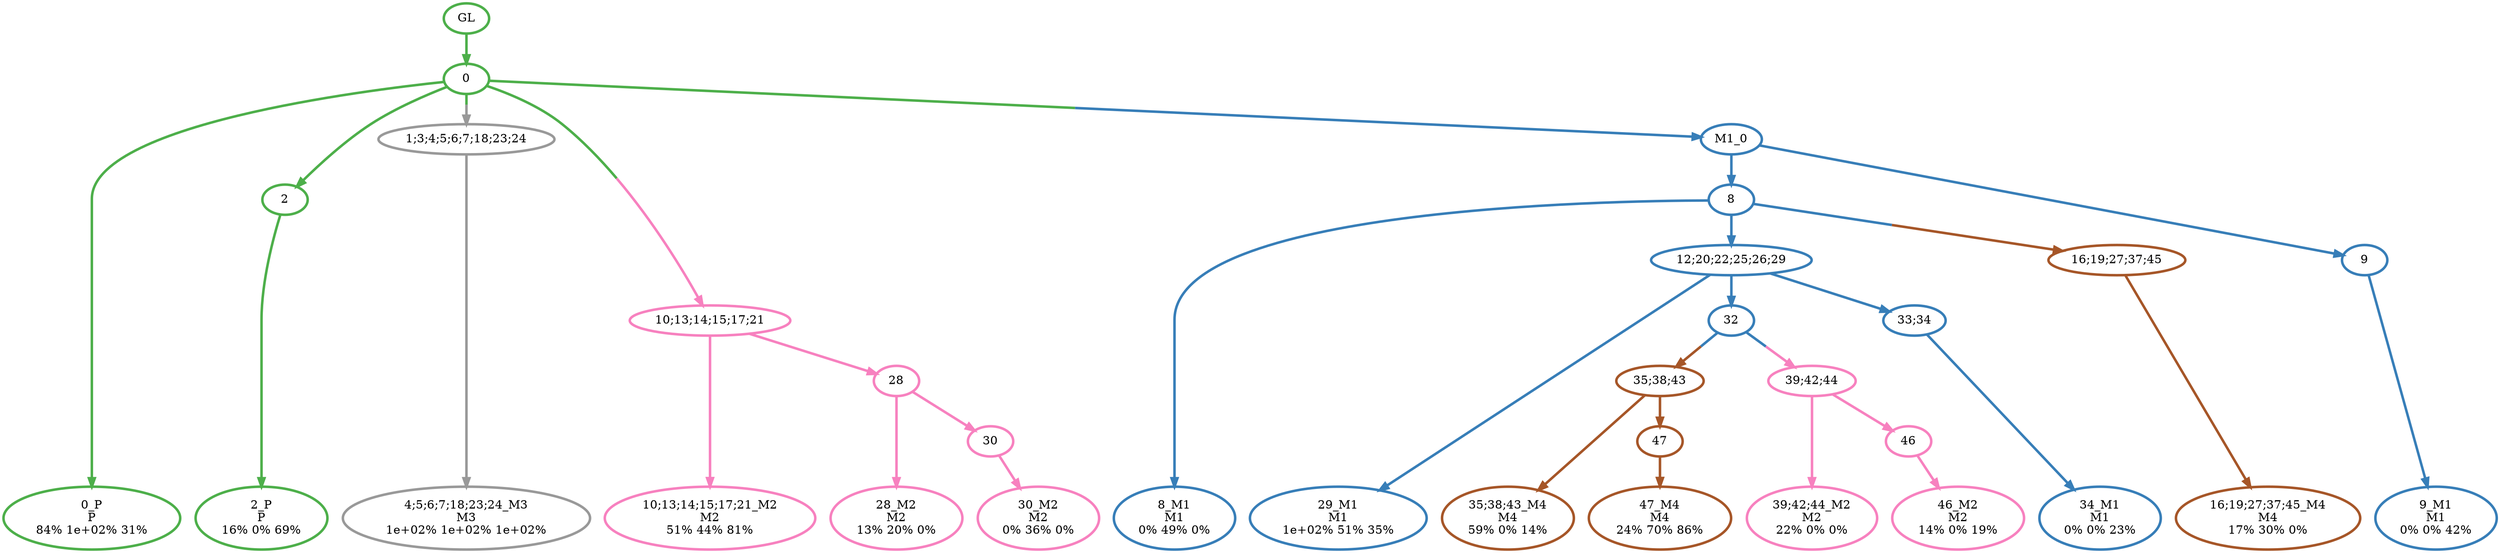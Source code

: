 digraph T {
	{
		rank=same
		30 [penwidth=3,colorscheme=set19,color=3,label="0_P\nP\n84% 1e+02% 31%"]
		28 [penwidth=3,colorscheme=set19,color=3,label="2_P\nP\n16% 0% 69%"]
		26 [penwidth=3,colorscheme=set19,color=2,label="8_M1\nM1\n0% 49% 0%"]
		24 [penwidth=3,colorscheme=set19,color=2,label="29_M1\nM1\n1e+02% 51% 35%"]
		21 [penwidth=3,colorscheme=set19,color=2,label="34_M1\nM1\n0% 0% 23%"]
		19 [penwidth=3,colorscheme=set19,color=2,label="9_M1\nM1\n0% 0% 42%"]
		18 [penwidth=3,colorscheme=set19,color=8,label="39;42;44_M2\nM2\n22% 0% 0%"]
		16 [penwidth=3,colorscheme=set19,color=8,label="46_M2\nM2\n14% 0% 19%"]
		15 [penwidth=3,colorscheme=set19,color=8,label="10;13;14;15;17;21_M2\nM2\n51% 44% 81%"]
		13 [penwidth=3,colorscheme=set19,color=8,label="28_M2\nM2\n13% 20% 0%"]
		11 [penwidth=3,colorscheme=set19,color=8,label="30_M2\nM2\n0% 36% 0%"]
		10 [penwidth=3,colorscheme=set19,color=9,label="4;5;6;7;18;23;24_M3\nM3\n1e+02% 1e+02% 1e+02%"]
		9 [penwidth=3,colorscheme=set19,color=7,label="35;38;43_M4\nM4\n59% 0% 14%"]
		7 [penwidth=3,colorscheme=set19,color=7,label="47_M4\nM4\n24% 70% 86%"]
		6 [penwidth=3,colorscheme=set19,color=7,label="16;19;27;37;45_M4\nM4\n17% 30% 0%"]
	}
	32 [penwidth=3,colorscheme=set19,color=3,label="GL"]
	31 [penwidth=3,colorscheme=set19,color=3,label="0"]
	29 [penwidth=3,colorscheme=set19,color=3,label="2"]
	27 [penwidth=3,colorscheme=set19,color=2,label="8"]
	25 [penwidth=3,colorscheme=set19,color=2,label="12;20;22;25;26;29"]
	23 [penwidth=3,colorscheme=set19,color=2,label="32"]
	22 [penwidth=3,colorscheme=set19,color=2,label="33;34"]
	20 [penwidth=3,colorscheme=set19,color=2,label="9"]
	17 [penwidth=3,colorscheme=set19,color=8,label="46"]
	14 [penwidth=3,colorscheme=set19,color=8,label="28"]
	12 [penwidth=3,colorscheme=set19,color=8,label="30"]
	8 [penwidth=3,colorscheme=set19,color=7,label="47"]
	5 [penwidth=3,colorscheme=set19,color=7,label="35;38;43"]
	4 [penwidth=3,colorscheme=set19,color=7,label="16;19;27;37;45"]
	3 [penwidth=3,colorscheme=set19,color=8,label="39;42;44"]
	2 [penwidth=3,colorscheme=set19,color=9,label="1;3;4;5;6;7;18;23;24"]
	1 [penwidth=3,colorscheme=set19,color=8,label="10;13;14;15;17;21"]
	0 [penwidth=3,colorscheme=set19,color=2,label="M1_0"]
	32 -> 31 [penwidth=3,colorscheme=set19,color=3]
	31 -> 30 [penwidth=3,colorscheme=set19,color=3]
	31 -> 29 [penwidth=3,colorscheme=set19,color=3]
	31 -> 0 [penwidth=3,colorscheme=set19,color="3;0.5:2"]
	31 -> 2 [penwidth=3,colorscheme=set19,color="3;0.5:9"]
	31 -> 1 [penwidth=3,colorscheme=set19,color="3;0.5:8"]
	29 -> 28 [penwidth=3,colorscheme=set19,color=3]
	27 -> 26 [penwidth=3,colorscheme=set19,color=2]
	27 -> 25 [penwidth=3,colorscheme=set19,color=2]
	27 -> 4 [penwidth=3,colorscheme=set19,color="2;0.5:7"]
	25 -> 24 [penwidth=3,colorscheme=set19,color=2]
	25 -> 23 [penwidth=3,colorscheme=set19,color=2]
	25 -> 22 [penwidth=3,colorscheme=set19,color=2]
	23 -> 5 [penwidth=3,colorscheme=set19,color="2;0.5:7"]
	23 -> 3 [penwidth=3,colorscheme=set19,color="2;0.5:8"]
	22 -> 21 [penwidth=3,colorscheme=set19,color=2]
	20 -> 19 [penwidth=3,colorscheme=set19,color=2]
	17 -> 16 [penwidth=3,colorscheme=set19,color=8]
	14 -> 13 [penwidth=3,colorscheme=set19,color=8]
	14 -> 12 [penwidth=3,colorscheme=set19,color=8]
	12 -> 11 [penwidth=3,colorscheme=set19,color=8]
	8 -> 7 [penwidth=3,colorscheme=set19,color=7]
	5 -> 9 [penwidth=3,colorscheme=set19,color=7]
	5 -> 8 [penwidth=3,colorscheme=set19,color=7]
	4 -> 6 [penwidth=3,colorscheme=set19,color=7]
	3 -> 18 [penwidth=3,colorscheme=set19,color=8]
	3 -> 17 [penwidth=3,colorscheme=set19,color=8]
	2 -> 10 [penwidth=3,colorscheme=set19,color=9]
	1 -> 15 [penwidth=3,colorscheme=set19,color=8]
	1 -> 14 [penwidth=3,colorscheme=set19,color=8]
	0 -> 27 [penwidth=3,colorscheme=set19,color=2]
	0 -> 20 [penwidth=3,colorscheme=set19,color=2]
}
